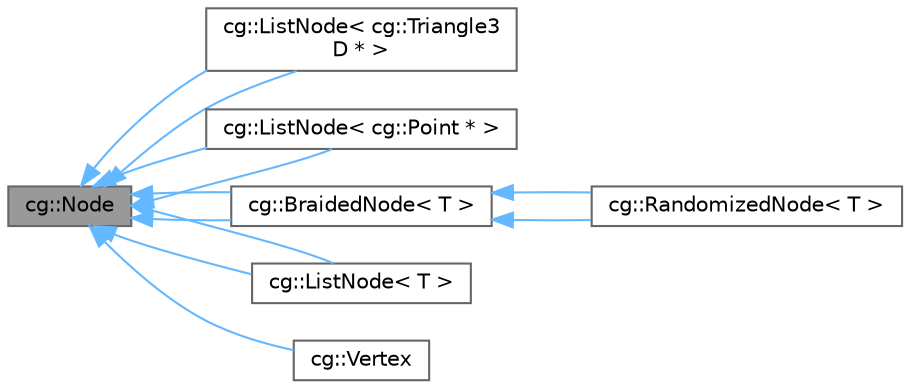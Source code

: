 digraph "cg::Node"
{
 // LATEX_PDF_SIZE
  bgcolor="transparent";
  edge [fontname=Helvetica,fontsize=10,labelfontname=Helvetica,labelfontsize=10];
  node [fontname=Helvetica,fontsize=10,shape=box,height=0.2,width=0.4];
  rankdir="LR";
  Node1 [id="Node000001",label="cg::Node",height=0.2,width=0.4,color="gray40", fillcolor="grey60", style="filled", fontcolor="black",tooltip=" "];
  Node1 -> Node2 [id="edge1_Node000001_Node000002",dir="back",color="steelblue1",style="solid",tooltip=" "];
  Node2 [id="Node000002",label="cg::ListNode\< cg::Triangle3\lD * \>",height=0.2,width=0.4,color="gray40", fillcolor="white", style="filled",URL="$classcg_1_1_list_node.html",tooltip=" "];
  Node1 -> Node3 [id="edge2_Node000001_Node000003",dir="back",color="steelblue1",style="solid",tooltip=" "];
  Node3 [id="Node000003",label="cg::ListNode\< cg::Point * \>",height=0.2,width=0.4,color="gray40", fillcolor="white", style="filled",URL="$classcg_1_1_list_node.html",tooltip=" "];
  Node1 -> Node2 [id="edge3_Node000001_Node000002",dir="back",color="steelblue1",style="solid",tooltip=" "];
  Node1 -> Node3 [id="edge4_Node000001_Node000003",dir="back",color="steelblue1",style="solid",tooltip=" "];
  Node1 -> Node4 [id="edge5_Node000001_Node000004",dir="back",color="steelblue1",style="solid",tooltip=" "];
  Node4 [id="Node000004",label="cg::BraidedNode\< T \>",height=0.2,width=0.4,color="gray40", fillcolor="white", style="filled",URL="$classcg_1_1_braided_node.html",tooltip=" "];
  Node4 -> Node5 [id="edge6_Node000004_Node000005",dir="back",color="steelblue1",style="solid",tooltip=" "];
  Node5 [id="Node000005",label="cg::RandomizedNode\< T \>",height=0.2,width=0.4,color="gray40", fillcolor="white", style="filled",URL="$classcg_1_1_randomized_node.html",tooltip=" "];
  Node4 -> Node5 [id="edge7_Node000004_Node000005",dir="back",color="steelblue1",style="solid",tooltip=" "];
  Node1 -> Node4 [id="edge8_Node000001_Node000004",dir="back",color="steelblue1",style="solid",tooltip=" "];
  Node1 -> Node6 [id="edge9_Node000001_Node000006",dir="back",color="steelblue1",style="solid",tooltip=" "];
  Node6 [id="Node000006",label="cg::ListNode\< T \>",height=0.2,width=0.4,color="gray40", fillcolor="white", style="filled",URL="$classcg_1_1_list_node.html",tooltip=" "];
  Node1 -> Node6 [id="edge10_Node000001_Node000006",dir="back",color="steelblue1",style="solid",tooltip=" "];
  Node1 -> Node7 [id="edge11_Node000001_Node000007",dir="back",color="steelblue1",style="solid",tooltip=" "];
  Node7 [id="Node000007",label="cg::Vertex",height=0.2,width=0.4,color="gray40", fillcolor="white", style="filled",URL="$classcg_1_1_vertex.html",tooltip=" "];
}
